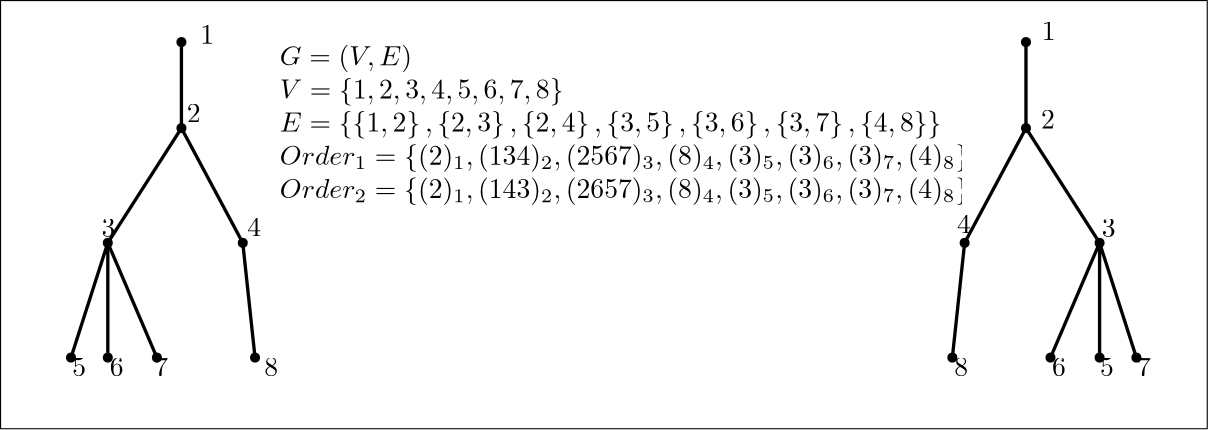 <?xml version="1.0"?>
<!DOCTYPE ipe SYSTEM "ipe.dtd">
<ipe version="70107" creator="Ipe 7.1.7">
<info created="D:20140523173310" modified="D:20151003144921"/>
<ipestyle name="basic">
<symbol name="arrow/arc(spx)">
<path stroke="sym-stroke" fill="sym-stroke" pen="sym-pen">
0 0 m
-1 0.333 l
-1 -0.333 l
h
</path>
</symbol>
<symbol name="arrow/farc(spx)">
<path stroke="sym-stroke" fill="white" pen="sym-pen">
0 0 m
-1 0.333 l
-1 -0.333 l
h
</path>
</symbol>
<symbol name="mark/circle(sx)" transformations="translations">
<path fill="sym-stroke">
0.6 0 0 0.6 0 0 e
0.4 0 0 0.4 0 0 e
</path>
</symbol>
<symbol name="mark/disk(sx)" transformations="translations">
<path fill="sym-stroke">
0.6 0 0 0.6 0 0 e
</path>
</symbol>
<symbol name="mark/fdisk(sfx)" transformations="translations">
<group>
<path fill="sym-fill">
0.5 0 0 0.5 0 0 e
</path>
<path fill="sym-stroke" fillrule="eofill">
0.6 0 0 0.6 0 0 e
0.4 0 0 0.4 0 0 e
</path>
</group>
</symbol>
<symbol name="mark/box(sx)" transformations="translations">
<path fill="sym-stroke" fillrule="eofill">
-0.6 -0.6 m
0.6 -0.6 l
0.6 0.6 l
-0.6 0.6 l
h
-0.4 -0.4 m
0.4 -0.4 l
0.4 0.4 l
-0.4 0.4 l
h
</path>
</symbol>
<symbol name="mark/square(sx)" transformations="translations">
<path fill="sym-stroke">
-0.6 -0.6 m
0.6 -0.6 l
0.6 0.6 l
-0.6 0.6 l
h
</path>
</symbol>
<symbol name="mark/fsquare(sfx)" transformations="translations">
<group>
<path fill="sym-fill">
-0.5 -0.5 m
0.5 -0.5 l
0.5 0.5 l
-0.5 0.5 l
h
</path>
<path fill="sym-stroke" fillrule="eofill">
-0.6 -0.6 m
0.6 -0.6 l
0.6 0.6 l
-0.6 0.6 l
h
-0.4 -0.4 m
0.4 -0.4 l
0.4 0.4 l
-0.4 0.4 l
h
</path>
</group>
</symbol>
<symbol name="mark/cross(sx)" transformations="translations">
<group>
<path fill="sym-stroke">
-0.43 -0.57 m
0.57 0.43 l
0.43 0.57 l
-0.57 -0.43 l
h
</path>
<path fill="sym-stroke">
-0.43 0.57 m
0.57 -0.43 l
0.43 -0.57 l
-0.57 0.43 l
h
</path>
</group>
</symbol>
<symbol name="arrow/fnormal(spx)">
<path stroke="sym-stroke" fill="white" pen="sym-pen">
0 0 m
-1 0.333 l
-1 -0.333 l
h
</path>
</symbol>
<symbol name="arrow/pointed(spx)">
<path stroke="sym-stroke" fill="sym-stroke" pen="sym-pen">
0 0 m
-1 0.333 l
-0.8 0 l
-1 -0.333 l
h
</path>
</symbol>
<symbol name="arrow/fpointed(spx)">
<path stroke="sym-stroke" fill="white" pen="sym-pen">
0 0 m
-1 0.333 l
-0.8 0 l
-1 -0.333 l
h
</path>
</symbol>
<symbol name="arrow/linear(spx)">
<path stroke="sym-stroke" pen="sym-pen">
-1 0.333 m
0 0 l
-1 -0.333 l
</path>
</symbol>
<symbol name="arrow/fdouble(spx)">
<path stroke="sym-stroke" fill="white" pen="sym-pen">
0 0 m
-1 0.333 l
-1 -0.333 l
h
-1 0 m
-2 0.333 l
-2 -0.333 l
h
</path>
</symbol>
<symbol name="arrow/double(spx)">
<path stroke="sym-stroke" fill="sym-stroke" pen="sym-pen">
0 0 m
-1 0.333 l
-1 -0.333 l
h
-1 0 m
-2 0.333 l
-2 -0.333 l
h
</path>
</symbol>
<pen name="heavier" value="0.8"/>
<pen name="fat" value="1.2"/>
<pen name="ultrafat" value="2"/>
<symbolsize name="large" value="5"/>
<symbolsize name="small" value="2"/>
<symbolsize name="tiny" value="1.1"/>
<arrowsize name="large" value="10"/>
<arrowsize name="small" value="5"/>
<arrowsize name="tiny" value="3"/>
<color name="red" value="1 0 0"/>
<color name="green" value="0 1 0"/>
<color name="blue" value="0 0 1"/>
<color name="yellow" value="1 1 0"/>
<color name="orange" value="1 0.647 0"/>
<color name="gold" value="1 0.843 0"/>
<color name="purple" value="0.627 0.125 0.941"/>
<color name="gray" value="0.745"/>
<color name="brown" value="0.647 0.165 0.165"/>
<color name="navy" value="0 0 0.502"/>
<color name="pink" value="1 0.753 0.796"/>
<color name="seagreen" value="0.18 0.545 0.341"/>
<color name="turquoise" value="0.251 0.878 0.816"/>
<color name="violet" value="0.933 0.51 0.933"/>
<color name="darkblue" value="0 0 0.545"/>
<color name="darkcyan" value="0 0.545 0.545"/>
<color name="darkgray" value="0.663"/>
<color name="darkgreen" value="0 0.392 0"/>
<color name="darkmagenta" value="0.545 0 0.545"/>
<color name="darkorange" value="1 0.549 0"/>
<color name="darkred" value="0.545 0 0"/>
<color name="lightblue" value="0.678 0.847 0.902"/>
<color name="lightcyan" value="0.878 1 1"/>
<color name="lightgray" value="0.827"/>
<color name="lightgreen" value="0.565 0.933 0.565"/>
<color name="lightyellow" value="1 1 0.878"/>
<dashstyle name="dashed" value="[4] 0"/>
<dashstyle name="dotted" value="[1 3] 0"/>
<dashstyle name="dash dotted" value="[4 2 1 2] 0"/>
<dashstyle name="dash dot dotted" value="[4 2 1 2 1 2] 0"/>
<textsize name="large" value="\large"/>
<textsize name="Large" value="\Large"/>
<textsize name="LARGE" value="\LARGE"/>
<textsize name="huge" value="\huge"/>
<textsize name="Huge" value="\Huge"/>
<textsize name="small" value="\small"/>
<textsize name="footnote" value="\footnotesize"/>
<textsize name="tiny" value="\tiny"/>
<textstyle name="center" begin="\begin{center}" end="\end{center}"/>
<textstyle name="itemize" begin="\begin{itemize}" end="\end{itemize}"/>
<textstyle name="item" begin="\begin{itemize}\item{}" end="\end{itemize}"/>
<gridsize name="4 pts" value="4"/>
<gridsize name="8 pts (~3 mm)" value="8"/>
<gridsize name="16 pts (~6 mm)" value="16"/>
<gridsize name="32 pts (~12 mm)" value="32"/>
<gridsize name="10 pts (~3.5 mm)" value="10"/>
<gridsize name="20 pts (~7 mm)" value="20"/>
<gridsize name="14 pts (~5 mm)" value="14"/>
<gridsize name="28 pts (~10 mm)" value="28"/>
<gridsize name="56 pts (~20 mm)" value="56"/>
<anglesize name="90 deg" value="90"/>
<anglesize name="60 deg" value="60"/>
<anglesize name="45 deg" value="45"/>
<anglesize name="30 deg" value="30"/>
<anglesize name="22.5 deg" value="22.5"/>
<tiling name="falling" angle="-60" step="4" width="1"/>
<tiling name="rising" angle="30" step="4" width="1"/>
</ipestyle>
<ipestyle name="bigpaper">
<layout paper="10000 6000" origin="0 0" frame="10000 6000"/>
<titlestyle pos="10 10" size="LARGE" color="title"  valign="baseline"/>
</ipestyle>
<page>
<layer name="alpha"/>
<view layers="alpha" active="alpha"/>
<use layer="alpha" matrix="0.276059 0 0 0.645361 266.441 219.742" name="mark/disk(sx)" pos="256 752" size="normal" stroke="black"/>
<use matrix="0.276059 0 0 0.645361 266.441 219.742" name="mark/disk(sx)" pos="256 704" size="normal" stroke="black"/>
<use matrix="0.276059 0 0 0.645361 266.441 219.742" name="mark/disk(sx)" pos="336 640" size="normal" stroke="black"/>
<use matrix="0.276059 0 0 0.645361 266.441 230.067" name="mark/disk(sx)" pos="160 624" size="normal" stroke="black"/>
<use matrix="0.276059 0 0 0.645361 266.441 219.742" name="mark/disk(sx)" pos="160 576" size="normal" stroke="black"/>
<use matrix="0.276059 0 0 0.645361 266.441 219.742" name="mark/disk(sx)" pos="112 576" size="normal" stroke="black"/>
<use matrix="0.276059 0 0 0.645361 266.441 219.742" name="mark/disk(sx)" pos="224 576" size="normal" stroke="black"/>
<use matrix="0.276059 0 0 0.645361 266.441 219.742" name="mark/disk(sx)" pos="352 576" size="normal" stroke="black"/>
<path matrix="0.276059 0 0 0.645361 266.441 219.742" stroke="black" pen="fat">
256 752 m
256 704 l
336 640 l
352 576 l
</path>
<path matrix="0.276059 0 0 0.645361 266.441 219.742" stroke="black" pen="fat">
256 704 m
160 640 l
224 576 l
</path>
<path matrix="0.276059 0 0 0.645361 266.441 219.742" stroke="black" pen="fat">
160 640 m
160 576 l
160 640 l
112 576 l
112 576 l
</path>
<use matrix="-0.276059 0 0 0.645361 711.822 219.742" name="mark/disk(sx)" pos="256 752" size="normal" stroke="black"/>
<use matrix="-0.276059 0 0 0.645361 711.822 219.742" name="mark/disk(sx)" pos="256 704" size="normal" stroke="black"/>
<use matrix="-0.276059 0 0 0.645361 711.822 219.742" name="mark/disk(sx)" pos="336 640" size="normal" stroke="black"/>
<use matrix="-0.276059 0 0 0.645361 711.822 230.067" name="mark/disk(sx)" pos="160 624" size="normal" stroke="black"/>
<use matrix="-0.276059 0 0 0.645361 711.822 219.742" name="mark/disk(sx)" pos="160 576" size="normal" stroke="black"/>
<use matrix="-0.276059 0 0 0.645361 711.822 219.742" name="mark/disk(sx)" pos="112 576" size="normal" stroke="black"/>
<use matrix="-0.276059 0 0 0.645361 711.822 219.742" name="mark/disk(sx)" pos="224 576" size="normal" stroke="black"/>
<use matrix="-0.276059 0 0 0.645361 711.822 219.742" name="mark/disk(sx)" pos="352 576" size="normal" stroke="black"/>
<path matrix="-0.276059 0 0 0.645361 711.822 219.742" stroke="black" pen="fat">
256 752 m
256 704 l
336 640 l
352 576 l
</path>
<path matrix="-0.276059 0 0 0.645361 711.822 219.742" stroke="black" pen="fat">
256 704 m
160 640 l
224 576 l
</path>
<path matrix="-0.276059 0 0 0.645361 711.822 219.742" stroke="black" pen="fat">
160 640 m
160 576 l
160 640 l
112 576 l
112 576 l
</path>
<text matrix="0.414089 0 0 0.645361 250.982 219.742" transformations="translations" pos="224.373 751.066" stroke="black" type="label" width="4.981" height="6.42" depth="0" valign="baseline">$1$</text>
<text matrix="0.414089 0 0 0.645361 250.982 219.742" transformations="translations" pos="212.722 707.203" stroke="black" type="label" width="4.981" height="6.42" depth="0" valign="baseline">$2$</text>
<text matrix="0.414089 0 0 0.645361 245.242 222.265" transformations="translations" pos="152.41 639.353" stroke="black" type="label" width="4.981" height="6.42" depth="0" valign="baseline">$3$</text>
<text matrix="0.414089 0 0 0.645361 246.86 222.494" transformations="translations" pos="275.089 639.353" stroke="black" type="label" width="4.981" height="6.42" depth="0" valign="baseline">$4$</text>
<text matrix="0.414089 0 0 0.645361 252.591 216.334" transformations="translations" pos="109.233 570.818" stroke="black" type="label" width="4.981" height="6.42" depth="0" valign="baseline">$5$</text>
<text matrix="0.414089 0 0 0.645361 251.57 217.661" transformations="translations" pos="144.186 568.762" stroke="black" type="label" width="4.981" height="6.42" depth="0" valign="baseline">$6$</text>
<text matrix="0.414089 0 0 0.645361 248.037 217.661" transformations="translations" pos="191.476 568.762" stroke="black" type="label" width="4.981" height="6.42" depth="0" valign="baseline">$7$</text>
<text matrix="0.414089 0 0 0.645361 251.865 217.218" transformations="translations" pos="277.83 569.447" stroke="black" type="label" width="4.981" height="6.42" depth="0" valign="baseline">$8$</text>
<text matrix="0.414089 0 0 0.645361 462.264 219.742" transformations="translations" pos="445.742 753.122" stroke="black" type="label" width="4.981" height="6.42" depth="0" valign="baseline">$1$</text>
<text matrix="0.414089 0 0 0.645361 462.264 219.742" transformations="translations" pos="445.057 703.776" stroke="black" type="label" width="4.981" height="6.42" depth="0" valign="baseline">$2$</text>
<text matrix="0.414089 0 0 0.645361 454.758 223.642" transformations="translations" pos="390.228 639.353" stroke="black" type="label" width="4.981" height="6.42" depth="0" valign="baseline">$4$</text>
<text matrix="0.414089 0 0 0.645361 455.494 221.348" transformations="translations" pos="514.278 640.724" stroke="black" type="label" width="4.981" height="6.42" depth="0" valign="baseline">$3$</text>
<text matrix="0.414089 0 0 0.645361 463.147 220.314" transformations="translations" pos="367.612 564.649" stroke="black" type="label" width="4.981" height="6.42" depth="0" valign="baseline">$8$</text>
<text matrix="0.414089 0 0 0.645361 463.147 218.103" transformations="translations" pos="452.596 568.076" stroke="black" type="label" width="4.981" height="6.42" depth="0" valign="baseline">$6$</text>
<text matrix="0.414089 0 0 0.645361 461.676 223.41" transformations="translations" pos="497.829 559.852" stroke="black" type="label" width="4.981" height="6.42" depth="0" valign="baseline">$5$</text>
<text matrix="0.414089 0 0 0.645361 461.676 217.661" transformations="translations" pos="530.041 568.762" stroke="black" type="label" width="4.981" height="6.42" depth="0" valign="baseline">$7$</text>
<text matrix="0.875826 0 0 0.875826 363.711 62.4393" transformations="translations" pos="4.40466 746.288" stroke="black" type="minipage" width="250.296" height="37.825" depth="32.91" valign="top">$$\begin{array}{l}
G=(V,E)\\
V=\{1,2,3,4,5,6,7,8\}\\
E=\left\lbrace 
\left\lbrace1,2\right\rbrace, \left\lbrace2,3\right\rbrace, \left\lbrace2,4\right\rbrace, \left\lbrace3,5\right\rbrace, \left\lbrace3,6\right\rbrace, \left\lbrace3,7\right\rbrace, \left\lbrace4,8\right\rbrace \right\rbrace\\
Order_1 = \left\lbrace (2)_1,(134)_2,(2567)_3,(8)_4,(3)_5,(3)_6,(3)_7,(4)_8 \right\rbrace\\
Order_2 = \left\lbrace (2)_1,(143)_2,(2657)_3,(8)_4,(3)_5,(3)_6,(3)_7,(4)_8 \right\rbrace\\
\end{array}$$</text>
<path matrix="0.875826 0 0 0.875826 33.7754 89.4055" stroke="black">
272 720 m
272 544 l
768 544 l
768 720 l
h
</path>
</page>
</ipe>
